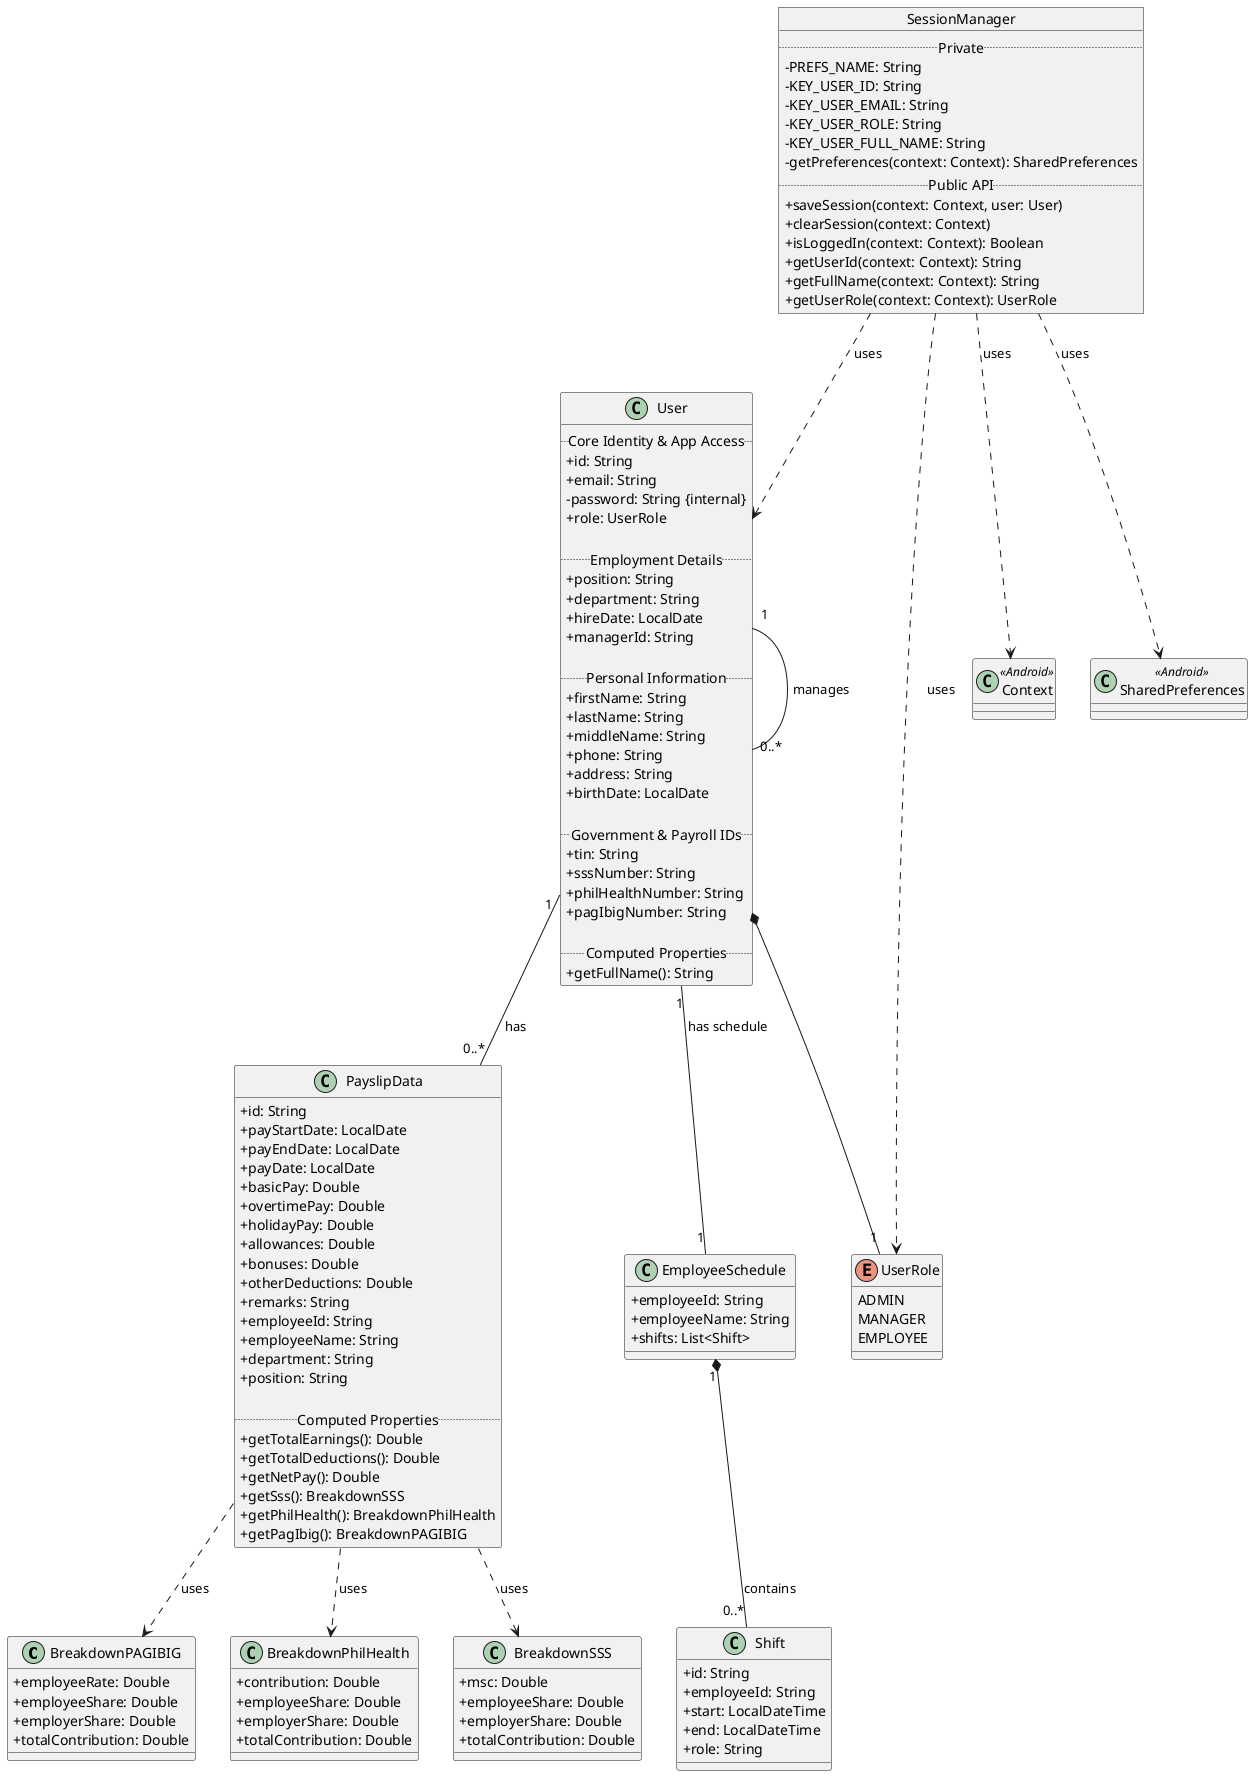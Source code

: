 @startuml

' This makes the diagram look cleaner
skinparam classAttributeIconSize 0

' --- Government Contribution Breakdowns ---
class BreakdownPAGIBIG {
  +employeeRate: Double
  +employeeShare: Double
  +employerShare: Double
  +totalContribution: Double
}

class BreakdownPhilHealth {
  +contribution: Double
  +employeeShare: Double
  +employerShare: Double
  +totalContribution: Double
}

class BreakdownSSS {
  +msc: Double
  +employeeShare: Double
  +employerShare: Double
  +totalContribution: Double
}

' --- Payroll ---
class PayslipData {
  +id: String
  +payStartDate: LocalDate
  +payEndDate: LocalDate
  +payDate: LocalDate
  +basicPay: Double
  +overtimePay: Double
  +holidayPay: Double
  +allowances: Double
  +bonuses: Double
  +otherDeductions: Double
  +remarks: String
  +employeeId: String
  +employeeName: String
  +department: String
  +position: String

  .. Computed Properties ..
  +getTotalEarnings(): Double
  +getTotalDeductions(): Double
  +getNetPay(): Double
  +getSss(): BreakdownSSS
  +getPhilHealth(): BreakdownPhilHealth
  +getPagIbig(): BreakdownPAGIBIG
}

' --- Scheduling ---
class Shift {
    +id: String
    +employeeId: String
    +start: LocalDateTime
    +end: LocalDateTime
    +role: String
}

' (Renamed from EmployeeSchedul)
class EmployeeSchedule {
    +employeeId: String
    +employeeName: String
    +shifts: List<Shift>
}

' --- User & Roles ---
class User {
  .. Core Identity & App Access ..
  +id: String
  +email: String
  -password: String {internal}
  +role: UserRole

  .. Employment Details ..
  +position: String
  +department: String
  +hireDate: LocalDate
  +managerId: String

  .. Personal Information ..
  +firstName: String
  +lastName: String
  +middleName: String
  +phone: String
  +address: String
  +birthDate: LocalDate

  .. Government & Payroll IDs ..
  +tin: String
  +sssNumber: String
  +philHealthNumber: String
  +pagIbigNumber: String

  .. Computed Properties ..
  +getFullName(): String
}

enum UserRole {
  ADMIN
  MANAGER
  EMPLOYEE
}

' SessionManager is a singleton (Kotlin object)
object SessionManager {
  .. Private ..
  -PREFS_NAME: String
  -KEY_USER_ID: String
  -KEY_USER_EMAIL: String
  -KEY_USER_ROLE: String
  -KEY_USER_FULL_NAME: String
  -getPreferences(context: Context): SharedPreferences
  .. Public API ..
  +saveSession(context: Context, user: User)
  +clearSession(context: Context)
  +isLoggedIn(context: Context): Boolean
  +getUserId(context: Context): String
  +getFullName(context: Context): String
  +getUserRole(context: Context): UserRole
}

' Classes that SessionManager depends on
class User
enum UserRole
class Context <<Android>>
class SharedPreferences <<Android>>

' --- Relationships ---

' SessionManager depends on (uses) User and UserRole
SessionManager ..> User : uses
SessionManager ..> UserRole : uses

' SessionManager depends heavily on the Android Context
SessionManager ..> Context : uses

' SessionManager's core function is to use SharedPreferences
SessionManager ..> SharedPreferences : uses

' === EXISTING RELATIONSHIPS ===
User *-- "1" UserRole
User "1" -- "0..*" User : manages
User "1" -- "0..*" PayslipData : has

' === NEWLY ADDED RELATIONSHIPS ===

' A User has one schedule, which is composed of many shifts
User "1" -- "1" EmployeeSchedule : has schedule
EmployeeSchedule "1" *-- "0..*" Shift : contains

' PayslipData uses the Breakdown classes for its calculations
' (Dotted line represents dependency/usage)
PayslipData ..> BreakdownSSS : uses
PayslipData ..> BreakdownPhilHealth : uses
PayslipData ..> BreakdownPAGIBIG : uses

@enduml